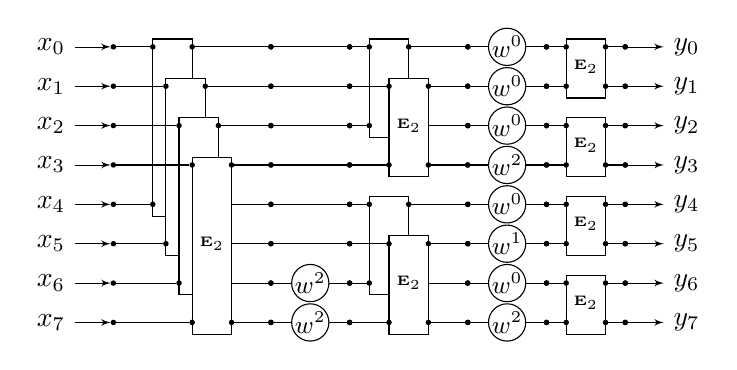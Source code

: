% Define two helper counters
\begin{tikzpicture}[yscale=0.5, xscale=0.5, node distance=0.3cm, auto]

    % % grid
    % \def\supertiny{ \font\supertinyfont = cmr9 at 3pt \relax \supertinyfont}
    % \newcounter{gridrows}
    % \setcounter{gridrows}{12}
    % \newcounter{gridcols}
    % \setcounter{gridcols}{30}
    % \draw [gray, very thin] (0, -\arabic{gridrows}) grid (\arabic{gridcols}, 0);
    % \foreach \x in {0,...,\arabic{gridcols}}
    %     \foreach \y in {0,...,\arabic{gridrows}}
    %     {
    %         \draw (\x+0.15, -\y-0.15) node [gray, very thin] {\supertiny{\x/\y}};
    %     }

    % styles
    \tikzstyle{n} = [circle, fill=black, minimum size=2pt, inner sep=0pt, outer sep=0pt]
    \tikzstyle{mul} = [shape=circle, draw, inner sep=0pt]
    \tikzstyle{addconstant} = [rectangle, draw]
    \tikzstyle{mulconstant} = [circle, fill=white, draw, inner sep=0pt, minimum size=0.45cm]
    \tikzstyle{butterfly} = [shape=rectangle, minimum width=0.3cm, fill=white, draw]

    % line styles
    \tikzstyle{add} = [-]
    \tikzstyle{subtract} = [densely dotted]

    \newcounter{col}
    \newcounter{row}

    % Draw inputs
    \setcounter{row}{0}
    \foreach \x in {0,...,7}
    {
        \node (x\x)
            [n, pin={[pin edge={latex'-, black}] left : $x_{\x}$}]
            at (\arabic{col},-\x-\arabic{row})
            {};
    }

    % first butterflies
    \stepcounter{col}
    \setcounter{row}{0}
    \foreach \x in {0,...,3}
    {
        \pgfmathsetmacro{\col}{\arabic{col}}
        \pgfmathsetmacro{\row}{\arabic{row}}

        \draw
            (\col+\x/3, 0.2-\x-\row) rectangle +(1,-4.5) [butterfly]
            (\col+\x/3, -\x-\row) node (eUpIn\x) [n] {}
            (\col+\x/3, -\x-\row-4) node (eDownIn\x) [n] {}
            (\col+1+\x/3, -\x-\row) node [n] {} --
            (\col+3, -\x-\row) node [n] (eUpOut\x) {}
            (\col+1+\x/3, -\x-\row-4) node [n] {} --
            (\col+3, -\x-\row-4) node [n] (eUpDown\x) {};

        \path (x\x) edge[add] (eUpIn\x);

        \pgfmathparse{\x+4}
        \path (x\pgfmathresult) edge[add] (eDownIn\x);
    }
    \draw (\arabic{col}+1.5, -5-\arabic{row}) node [] {\tiny ${\mathbf{E}_2}$};

    % D^(2)_8
    \setcounter{col}{4}
    \setcounter{row}{0}
    \foreach \x in {0,...,5}
    {
        \pgfmathparse{\x+\arabic{row}}
        \pgfmathsetmacro{\row}{\pgfmathresult}

        \draw
            (\arabic{col}, -\row) node (wIn\x) [n] {} --
            (\arabic{col}+2, -\row) node (wOut\x) [n] {};
    }
    \setcounter{col}{4}
    \setcounter{row}{6}
    \foreach \x in {0,...,1}
    {
        \pgfmathparse{\x+\arabic{row}}
        \pgfmathsetmacro{\row}{\pgfmathresult}

        \draw
            (\arabic{col}, -\row) node (wIn\x) [n] {} --
            (\arabic{col}+1, -\row) node [mulconstant] {\small $w^2$} --
            (\arabic{col}+2, -\row) node (wOut\x) [n] {};
    }

    % I2 x E2 x I2
    \setcounter{col}{6}
    \setcounter{row}{0}
    \foreach \y in {0,...,1}
    {
        \foreach \x in {0,...,1}
        {
            \pgfmathparse{\x+\y*4}
            \pgfmathsetmacro{\row}{\pgfmathresult}
            \pgfmathsetmacro{\col}{\arabic{col}}

            \draw
                (\col+\x/2+0.5, 0.2-\row) rectangle +(1,-2.5) [fill=white]

                (\col,             -\row)   node (eUpIn\x)    [n] {} --
                (\col+\x/2+0.5,    -\row)   node              [n] {}
                (\col+\x/2+1.5,    -\row)   node              [n] {} --
                (\col+3,           -\row)   node (eUpOut\x)   [n] {}

                (\col,             -\row-2) node (eDownIn\x)  [n] {} --
                (\col+\x/2+0.5,    -\row-2) node              [n] {}
                (\col+\x/2+1.5,    -\row-2) node              [n] {} --
                (\col+3,           -\row-2) node (eDownOut\x) [n] {};
        }
        \draw
            (\arabic{col}+1.5, -\arabic{row}-\y*4-2) node [] {\tiny ${\mathbf{E}_2}$};
    }

    % D^(3) = diag(w^0, ... , w^2)
    \setcounter{col}{9}
    \setcounter{row}{0}
    \newcounter{x}
    \foreach \w in {0,0,0,2,0,1,0,2}
    {
        \pgfmathsetmacro{\x}{\arabic{x}}
        \pgfmathparse{\x+\arabic{row}}
        \pgfmathsetmacro{\row}{\pgfmathresult}

        \draw
            (\arabic{col}, -\row) node (wIn\x) [n] {} --
            (\arabic{col}+1, -\row) node [mulconstant] {\small $w^\w$} --
            (\arabic{col}+2, -\row) node (wOut\x) [n] {};

        \stepcounter{x}
    }

    % I_4 x E_2
    \setcounter{col}{11}
    \setcounter{row}{0}
    \foreach \x in {0,...,3}
    {
        \pgfmathparse{\x*2}
        \pgfmathsetmacro{\row}{\pgfmathresult}
        \pgfmathsetmacro{\col}{\arabic{col}}

        \draw
            (\col+0.5, 0.2-\row) rectangle +(1,-1.5) [fill=white]

            (\col,     -\row) node (eUpIn\x) [n] {} --
            (\col+0.5, -\row) node           [n] {}
            (\col+1.5, -\row) node           [n] {} --
            (\col+2,   -\row) node (eUpOut\x) [n] {}

            (\col,     -\row-1) node (eDownIn\x)  [n] {} --
            (\col+0.5, -\row-1) node              [n] {}
            (\col+1.5, -\row-1) node              [n] {} --
            (\col+2,   -\row -1)node (eDownOut\x) [n] {}

            (\col+1, -\row-0.5) node [] {\tiny ${\mathbf{E}_2}$};
    }

    % Draw outputs
    \setcounter{col}{13}
    \setcounter{row}{0}
    \foreach \x in {0,...,7}
    {
        \node (y\x)
            [n, pin={[pin edge={-latex', black}] right : $y_{\x}$}]
            at (\arabic{col},-\x-\arabic{row})
            {};
    }
\end{tikzpicture}
